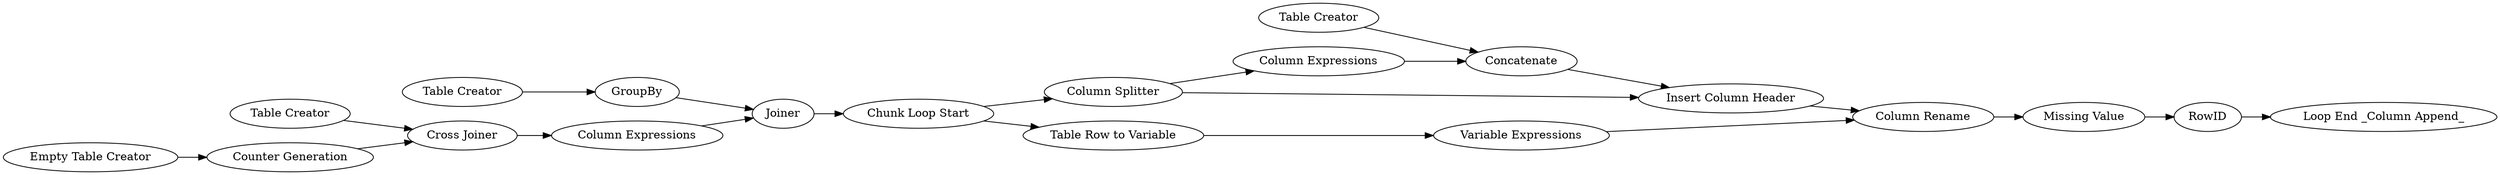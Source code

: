 digraph {
	2 [label="Chunk Loop Start"]
	3 [label="Column Splitter"]
	4 [label="Insert Column Header"]
	5 [label="Column Expressions"]
	6 [label="Loop End _Column Append_"]
	7 [label=RowID]
	8 [label="Table Creator"]
	10 [label=Joiner]
	11 [label="Table Creator"]
	12 [label=Concatenate]
	13 [label=GroupBy]
	14 [label="Column Rename"]
	16 [label="Table Row to Variable"]
	17 [label="Variable Expressions"]
	18 [label="Missing Value"]
	19 [label="Empty Table Creator"]
	20 [label="Table Creator"]
	21 [label="Counter Generation"]
	22 [label="Cross Joiner"]
	24 [label="Column Expressions"]
	2 -> 3
	2 -> 16
	3 -> 5
	3 -> 4
	4 -> 14
	5 -> 12
	7 -> 6
	8 -> 13
	10 -> 2
	11 -> 12
	12 -> 4
	13 -> 10
	14 -> 18
	16 -> 17
	17 -> 14
	18 -> 7
	19 -> 21
	20 -> 22
	21 -> 22
	22 -> 24
	24 -> 10
	rankdir=LR
}

